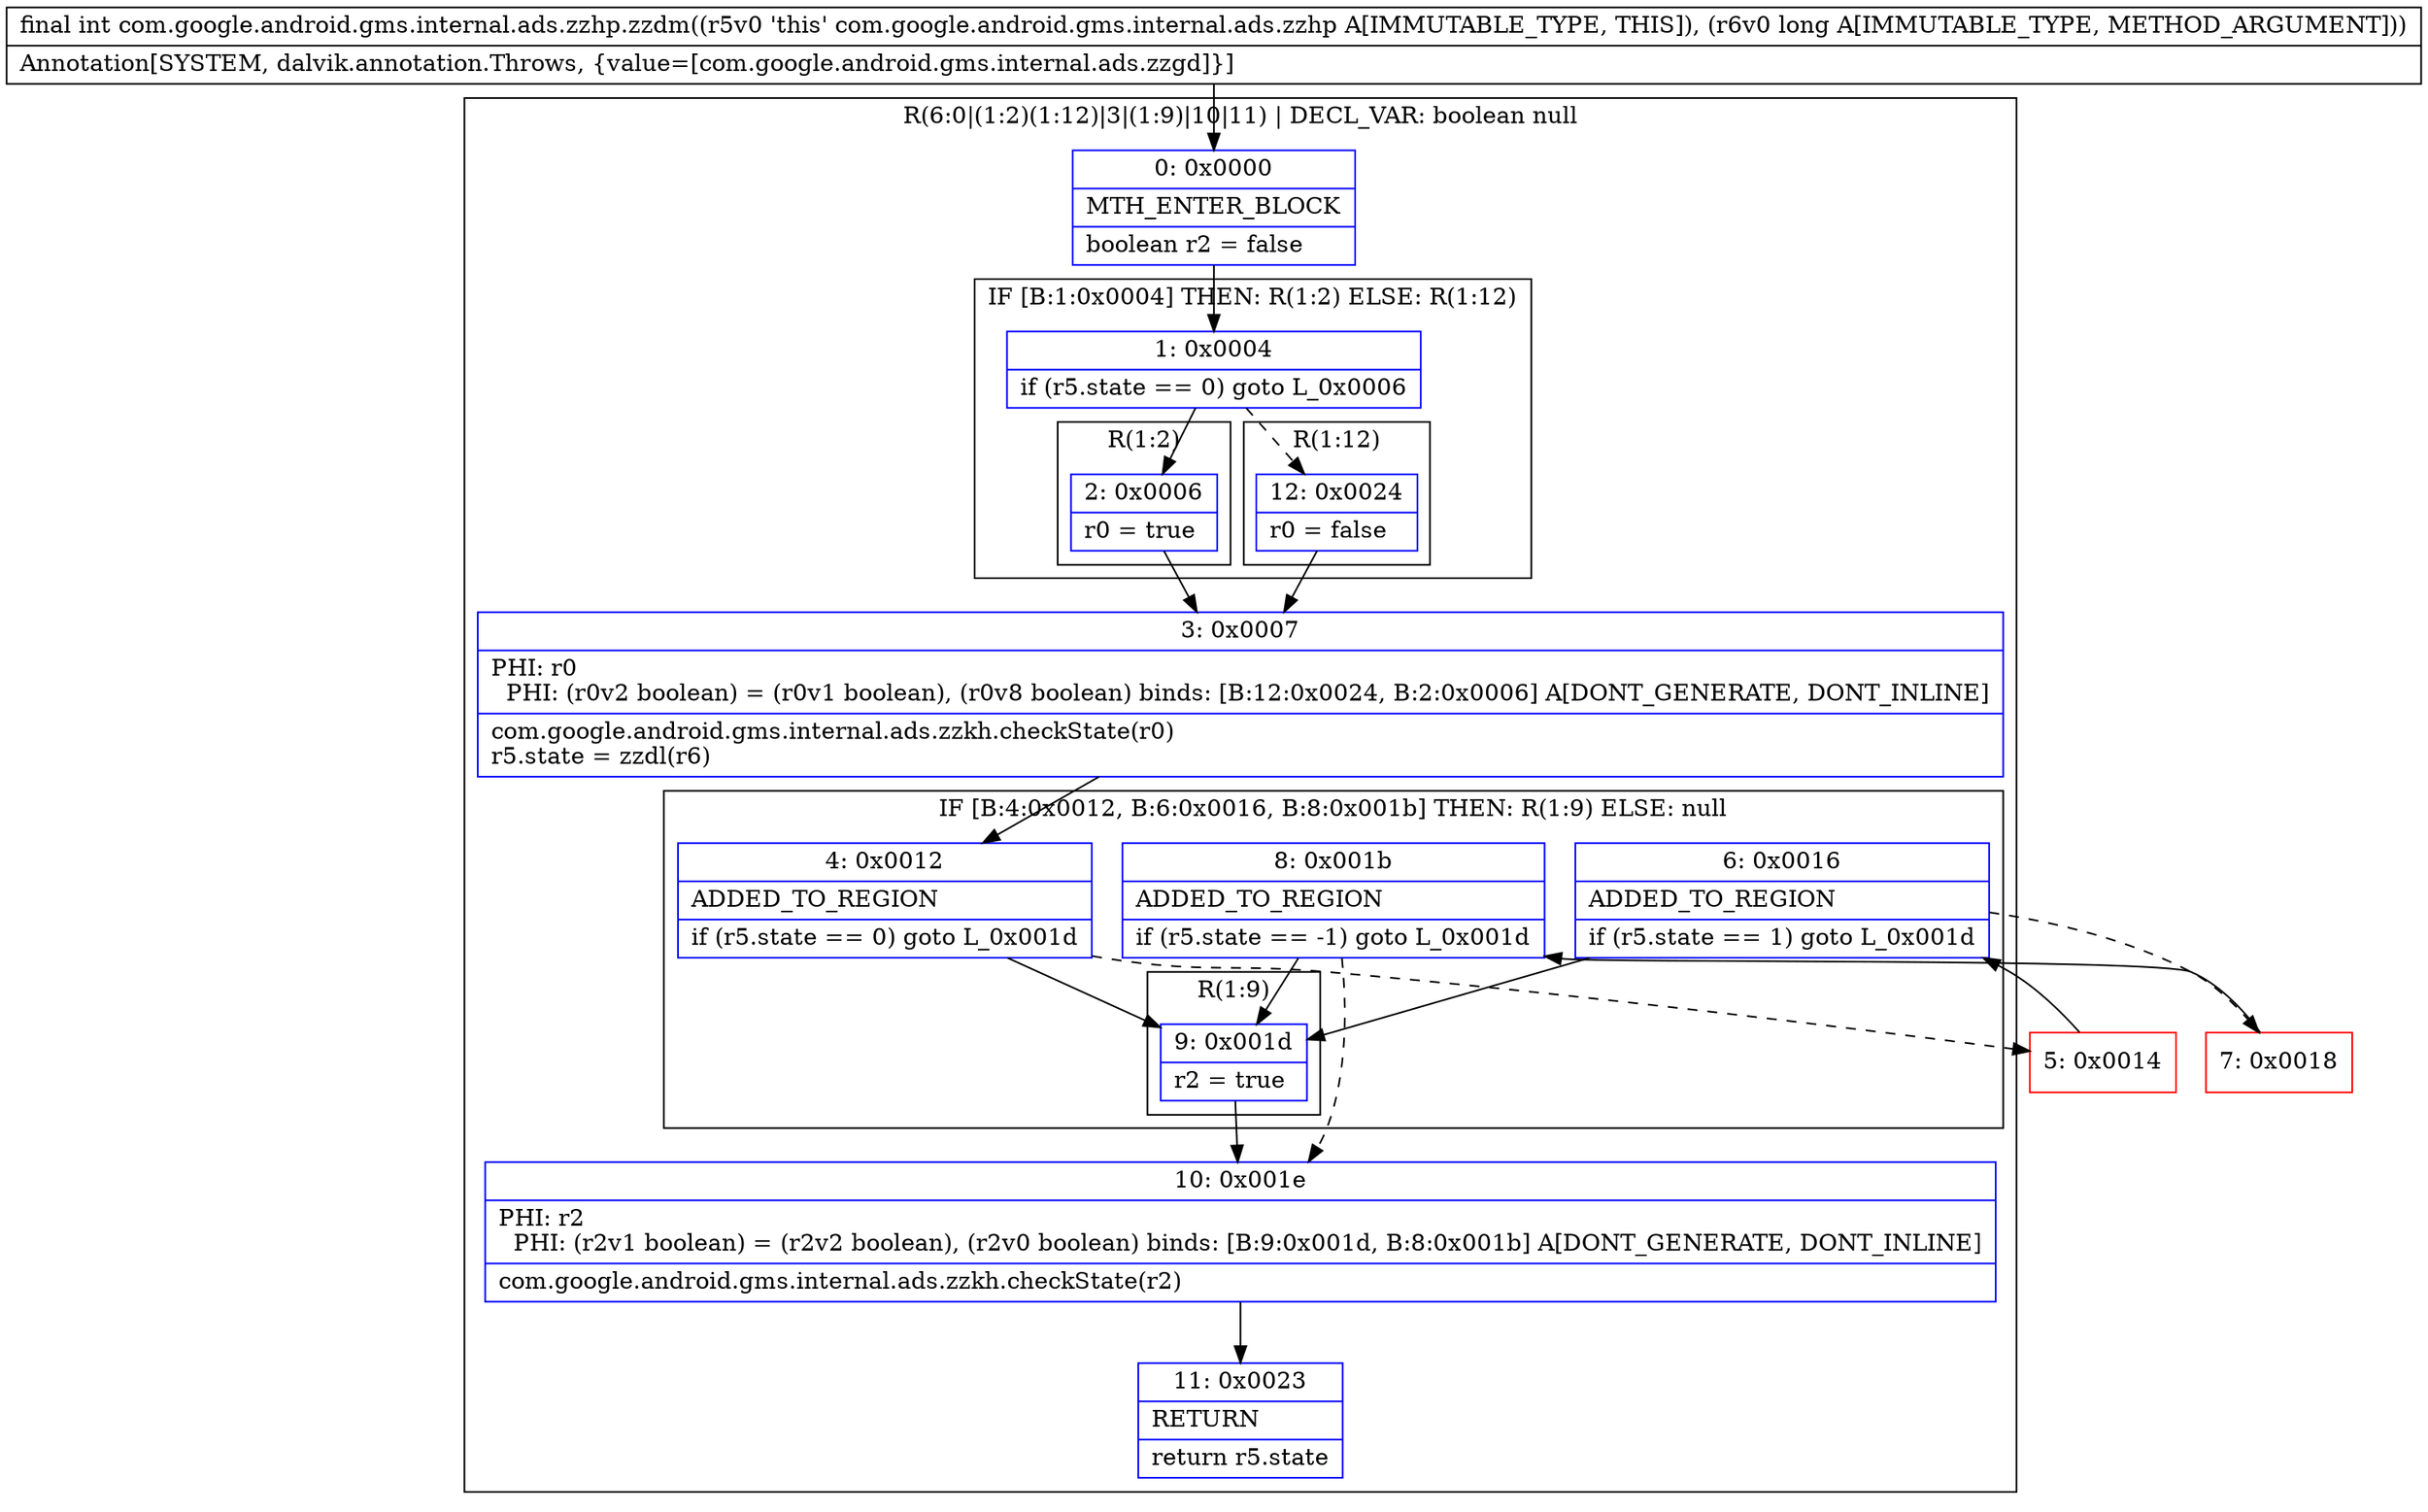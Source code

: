 digraph "CFG forcom.google.android.gms.internal.ads.zzhp.zzdm(J)I" {
subgraph cluster_Region_405457600 {
label = "R(6:0|(1:2)(1:12)|3|(1:9)|10|11) | DECL_VAR: boolean null\l";
node [shape=record,color=blue];
Node_0 [shape=record,label="{0\:\ 0x0000|MTH_ENTER_BLOCK\l|boolean r2 = false\l}"];
subgraph cluster_IfRegion_682615697 {
label = "IF [B:1:0x0004] THEN: R(1:2) ELSE: R(1:12)";
node [shape=record,color=blue];
Node_1 [shape=record,label="{1\:\ 0x0004|if (r5.state == 0) goto L_0x0006\l}"];
subgraph cluster_Region_546330024 {
label = "R(1:2)";
node [shape=record,color=blue];
Node_2 [shape=record,label="{2\:\ 0x0006|r0 = true\l}"];
}
subgraph cluster_Region_1424229732 {
label = "R(1:12)";
node [shape=record,color=blue];
Node_12 [shape=record,label="{12\:\ 0x0024|r0 = false\l}"];
}
}
Node_3 [shape=record,label="{3\:\ 0x0007|PHI: r0 \l  PHI: (r0v2 boolean) = (r0v1 boolean), (r0v8 boolean) binds: [B:12:0x0024, B:2:0x0006] A[DONT_GENERATE, DONT_INLINE]\l|com.google.android.gms.internal.ads.zzkh.checkState(r0)\lr5.state = zzdl(r6)\l}"];
subgraph cluster_IfRegion_328390456 {
label = "IF [B:4:0x0012, B:6:0x0016, B:8:0x001b] THEN: R(1:9) ELSE: null";
node [shape=record,color=blue];
Node_4 [shape=record,label="{4\:\ 0x0012|ADDED_TO_REGION\l|if (r5.state == 0) goto L_0x001d\l}"];
Node_6 [shape=record,label="{6\:\ 0x0016|ADDED_TO_REGION\l|if (r5.state == 1) goto L_0x001d\l}"];
Node_8 [shape=record,label="{8\:\ 0x001b|ADDED_TO_REGION\l|if (r5.state == \-1) goto L_0x001d\l}"];
subgraph cluster_Region_597254697 {
label = "R(1:9)";
node [shape=record,color=blue];
Node_9 [shape=record,label="{9\:\ 0x001d|r2 = true\l}"];
}
}
Node_10 [shape=record,label="{10\:\ 0x001e|PHI: r2 \l  PHI: (r2v1 boolean) = (r2v2 boolean), (r2v0 boolean) binds: [B:9:0x001d, B:8:0x001b] A[DONT_GENERATE, DONT_INLINE]\l|com.google.android.gms.internal.ads.zzkh.checkState(r2)\l}"];
Node_11 [shape=record,label="{11\:\ 0x0023|RETURN\l|return r5.state\l}"];
}
Node_5 [shape=record,color=red,label="{5\:\ 0x0014}"];
Node_7 [shape=record,color=red,label="{7\:\ 0x0018}"];
MethodNode[shape=record,label="{final int com.google.android.gms.internal.ads.zzhp.zzdm((r5v0 'this' com.google.android.gms.internal.ads.zzhp A[IMMUTABLE_TYPE, THIS]), (r6v0 long A[IMMUTABLE_TYPE, METHOD_ARGUMENT]))  | Annotation[SYSTEM, dalvik.annotation.Throws, \{value=[com.google.android.gms.internal.ads.zzgd]\}]\l}"];
MethodNode -> Node_0;
Node_0 -> Node_1;
Node_1 -> Node_2;
Node_1 -> Node_12[style=dashed];
Node_2 -> Node_3;
Node_12 -> Node_3;
Node_3 -> Node_4;
Node_4 -> Node_5[style=dashed];
Node_4 -> Node_9;
Node_6 -> Node_7[style=dashed];
Node_6 -> Node_9;
Node_8 -> Node_9;
Node_8 -> Node_10[style=dashed];
Node_9 -> Node_10;
Node_10 -> Node_11;
Node_5 -> Node_6;
Node_7 -> Node_8;
}


